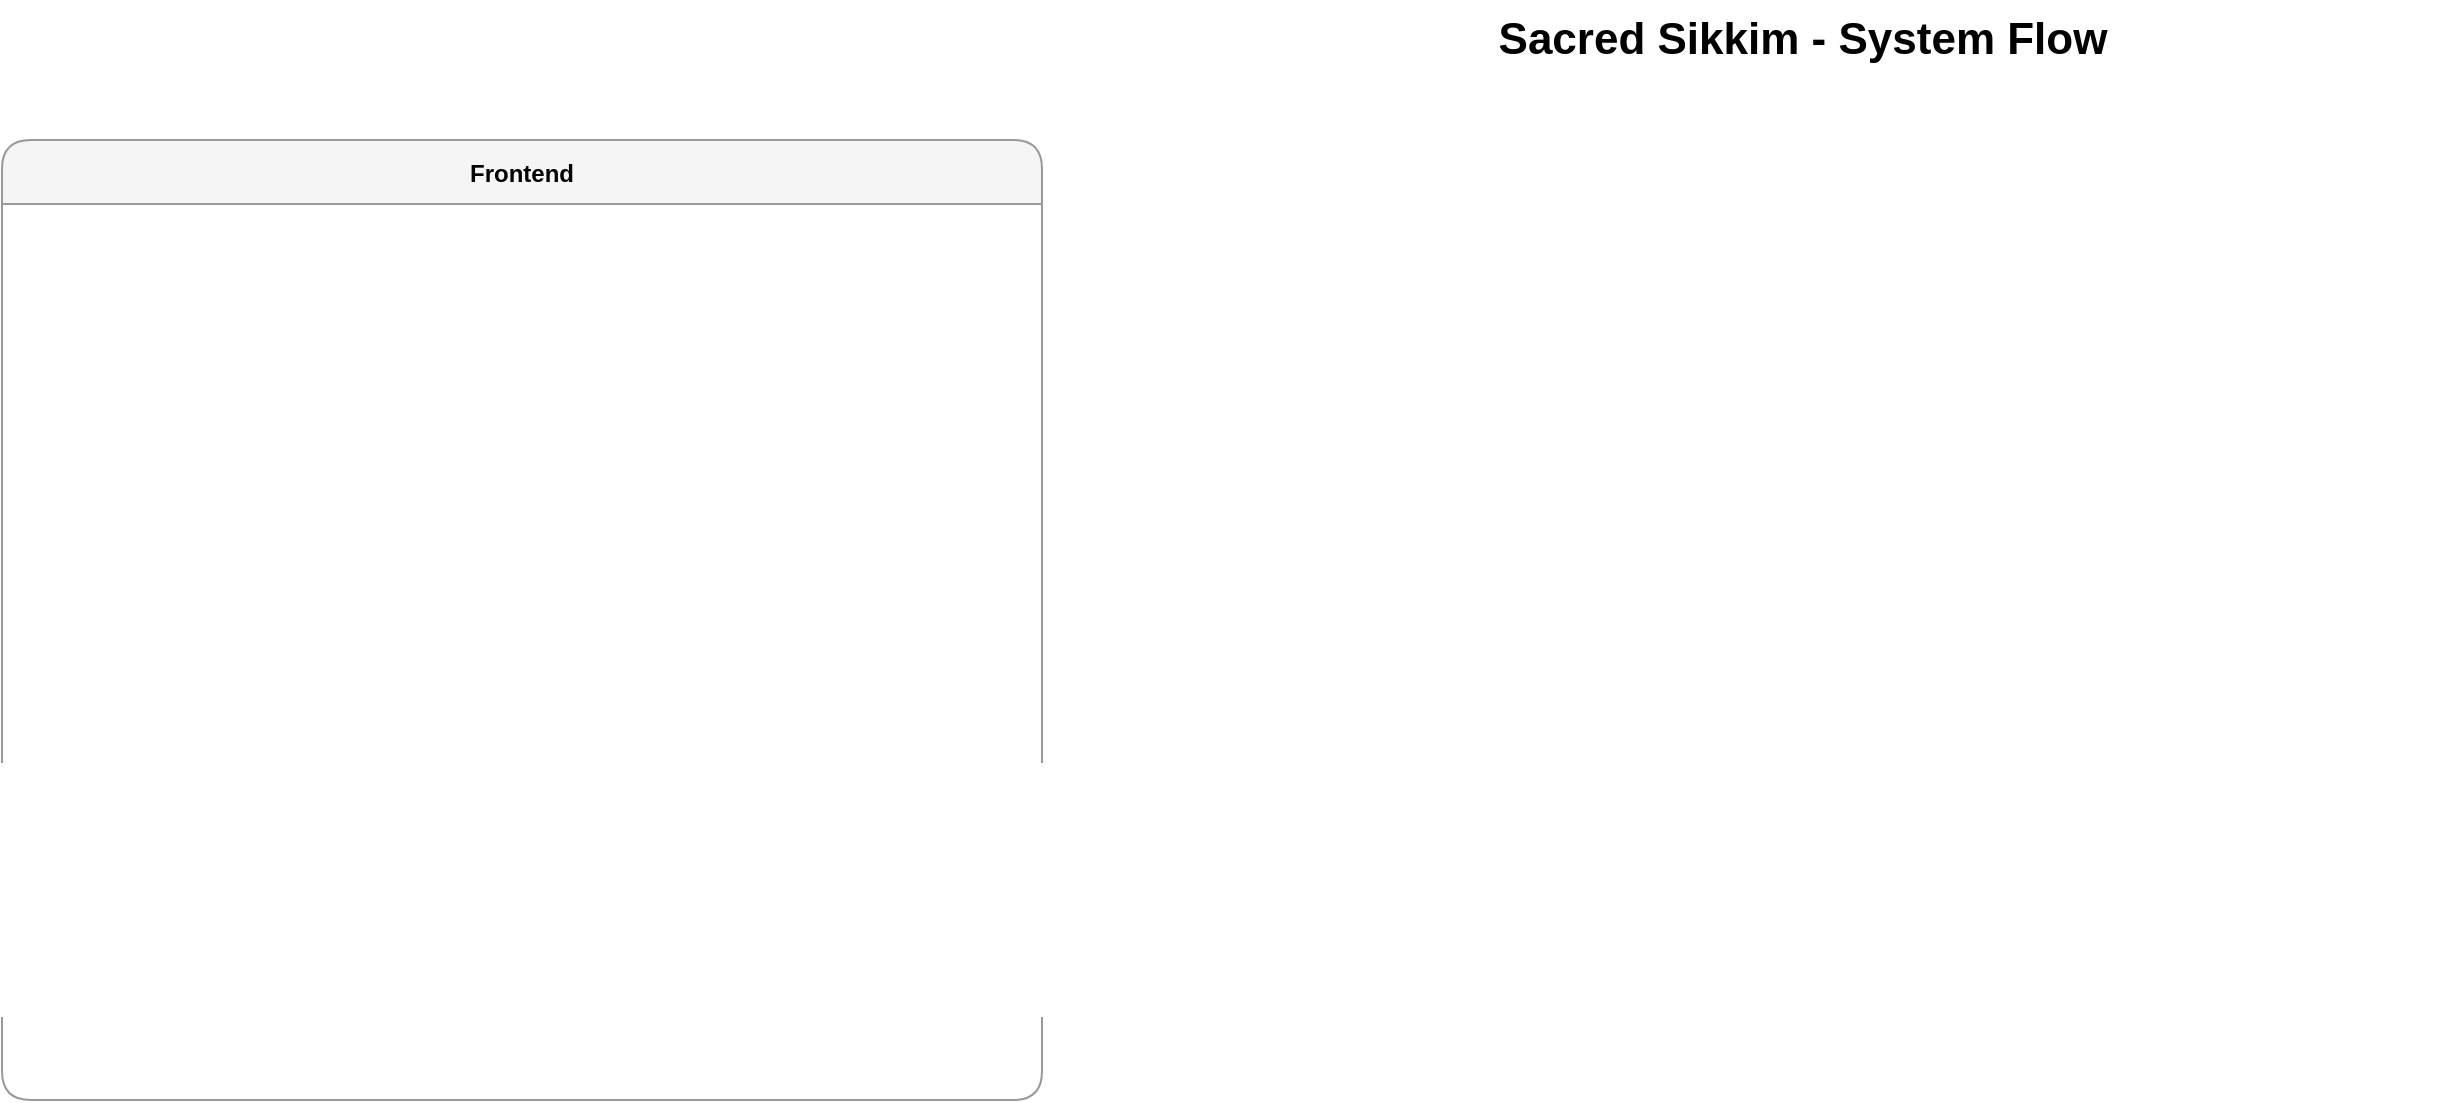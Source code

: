 <mxfile version="24.7.9" type="device">
  <diagram id="project-flow" name="Project Flowchart">
    <mxGraphModel dx="1394" dy="786" grid="1" gridSize="10" guides="1" tooltips="1" connect="1" arrows="1" fold="1" page="1" pageScale="1" pageWidth="1920" pageHeight="1080" math="0" shadow="0">
      <root>
        <mxCell id="0"/>
        <mxCell id="1" parent="0"/>

        <!-- Title -->
        <mxCell id="t1" value="Sacred Sikkim - System Flow" style="text;html=1;fontSize=22;fontStyle=1;align=center;verticalAlign=middle;strokeColor=none;fillColor=none;" vertex="1" parent="1">
          <mxGeometry x="640" y="20" width="640" height="40" as="geometry"/>
        </mxCell>

        <!-- Frontend Group -->
        <mxCell id="g-frontend" value="Frontend" style="swimlane;childLayout=stackLayout;rounded=1;horizontal=1;startSize=32;fillColor=#f5f5f5;strokeColor=#999;gradientColor=none;fontStyle=1;" vertex="1" parent="1">
          <mxGeometry x="60" y="90" width="520" height="480" as="geometry"/>
        </mxCell>

        <mxCell id="fe-index" value="index.html\n- Navigation & Sections\n- Digital Archive\n- Stats Section (glass, animations)\n- About + Emojis/Doodles" style="rounded=1;whiteSpace=wrap;html=1;fillColor=#ffffff;strokeColor=#d4af37;gradientColor=none;" vertex="1" parent="g-frontend">
          <mxGeometry x="20" y="40" width="480" height="100" as="geometry"/>
        </mxCell>
        <mxCell id="fe-chat" value="AI Chat UI\n- Overlay + Messages\n- Doodle BG for messages\n- Streaming + typing indicator" style="rounded=1;whiteSpace=wrap;html=1;fillColor=#ffffff;strokeColor=#d4af37;" vertex="1" parent="g-frontend">
          <mxGeometry x="20" y="150" width="480" height="90" as="geometry"/>
        </mxCell>
        <mxCell id="fe-calendar" value="Festival Calendar Overlay\n- Month view + Polaroids\n- Client-side interactions" style="rounded=1;whiteSpace=wrap;html=1;fillColor=#ffffff;strokeColor=#d4af37;" vertex="1" parent="g-frontend">
          <mxGeometry x="20" y="245" width="480" height="80" as="geometry"/>
        </mxCell>
        <mxCell id="fe-map" value="Interactive Map\n- SVG/Leaflet visualizations" style="rounded=1;whiteSpace=wrap;html=1;fillColor=#ffffff;strokeColor=#d4af37;" vertex="1" parent="g-frontend">
          <mxGeometry x="20" y="330" width="480" height="70" as="geometry"/>
        </mxCell>
        <mxCell id="fe-assets" value="Static Assets\n- Images, videos, archive assets" style="rounded=1;whiteSpace=wrap;html=1;fillColor=#ffffff;strokeColor=#d4af37;" vertex="1" parent="g-frontend">
          <mxGeometry x="20" y="405" width="480" height="55" as="geometry"/>
        </mxCell>

        <!-- Backend Group -->
        <mxCell id="g-backend" value="Backend" style="swimlane;childLayout=stackLayout;rounded=1;horizontal=1;startSize=32;fillColor=#f5f5f5;strokeColor=#999;fontStyle=1;" vertex="1" parent="1">
          <mxGeometry x="720" y="90" width="520" height="360" as="geometry"/>
        </mxCell>

        <mxCell id="be-server-py" value="Flask API (backend/api/server.py)\n- /chat-stream SSE endpoint\n- Festival data serving\n- CORS" style="rounded=1;whiteSpace=wrap;html=1;fillColor=#fffdf7;strokeColor=#1e3a8a;" vertex="1" parent="g-backend">
          <mxGeometry x="20" y="40" width="480" height="90" as="geometry"/>
        </mxCell>
        <mxCell id="be-server-js" value="Node server (backend/api/server.js)\n- Optional proxy / static serve" style="rounded=1;whiteSpace=wrap;html=1;fillColor=#fffdf7;strokeColor=#1e3a8a;" vertex="1" parent="g-backend">
          <mxGeometry x="20" y="135" width="480" height="70" as="geometry"/>
        </mxCell>
        <mxCell id="be-services" value="Services/Utils\n- Chat orchestration\n- Festival calendar logic" style="rounded=1;whiteSpace=wrap;html=1;fillColor=#fffdf7;strokeColor=#1e3a8a;" vertex="1" parent="g-backend">
          <mxGeometry x="20" y="210" width="480" height="70" as="geometry"/>
        </mxCell>

        <!-- Data Group -->
        <mxCell id="g-data" value="Data & Assets" style="swimlane;childLayout=stackLayout;rounded=1;horizontal=1;startSize=32;fillColor=#f5f5f5;strokeColor=#999;fontStyle=1;" vertex="1" parent="1">
          <mxGeometry x="720" y="470" width="520" height="180" as="geometry"/>
        </mxCell>
        <mxCell id="data-archive" value="Digital Archive Assets (data/archive/digital_archive_assets)\n- historical/\n- manuscripts/\n- Sacred_art/\n- his_maps/" style="rounded=1;whiteSpace=wrap;html=1;fillColor=#ffffff;strokeColor=#0f766e;" vertex="1" parent="g-data">
          <mxGeometry x="20" y="40" width="480" height="120" as="geometry"/>
        </mxCell>

        <!-- External Model / LLM -->
        <mxCell id="g-ai" value="LLM / TTS (optional)" style="swimlane;childLayout=stackLayout;rounded=1;horizontal=1;startSize=32;fillColor=#f5f5f5;strokeColor=#999;fontStyle=1;" vertex="1" parent="1">
          <mxGeometry x="1260" y="90" width="520" height="200" as="geometry"/>
        </mxCell>
        <mxCell id="ai-engine" value="AI Engine\n- Mistral/Ollama integration (tests present)\n- Streaming responses" style="rounded=1;whiteSpace=wrap;html=1;fillColor=#ffffff;strokeColor=#9333ea;" vertex="1" parent="g-ai">
          <mxGeometry x="20" y="40" width="480" height="120" as="geometry"/>
        </mxCell>

        <!-- Flows -->
        <mxCell id="e1" edge="1" parent="1" source="fe-chat" target="be-server-py" style="endArrow=block;strokeColor=#555;">
          <mxGeometry relative="1" as="geometry">
            <mxPoint x="590" y="200" as="sourcePoint"/>
            <mxPoint x="720" y="200" as="targetPoint"/>
          </mxGeometry>
        </mxCell>
        <mxCell id="e2" value="SSE /chat-stream" edge="1" parent="1" source="be-server-py" target="fe-chat" style="endArrow=block;strokeColor=#555;dashed=1;">
          <mxGeometry relative="1" as="geometry">
            <mxPoint x="720" y="220" as="sourcePoint"/>
            <mxPoint x="590" y="220" as="targetPoint"/>
          </mxGeometry>
        </mxCell>
        <mxCell id="e3" edge="1" parent="1" source="be-server-py" target="ai-engine" style="endArrow=block;strokeColor=#555;">
          <mxGeometry relative="1" as="geometry"/>
        </mxCell>
        <mxCell id="e4" edge="1" parent="1" source="fe-index" target="data-archive" style="endArrow=block;strokeColor=#555;">
          <mxGeometry relative="1" as="geometry"/>
        </mxCell>
        <mxCell id="e5" edge="1" parent="1" source="fe-calendar" target="be-services" style="endArrow=block;strokeColor=#555;">
          <mxGeometry relative="1" as="geometry"/>
        </mxCell>
        <mxCell id="e6" edge="1" parent="1" source="fe-map" target="fe-index" style="endArrow=block;strokeColor=#555;">
          <mxGeometry relative="1" as="geometry"/>
        </mxCell>
      </root>
    </mxGraphModel>
  </diagram>
</mxfile>


